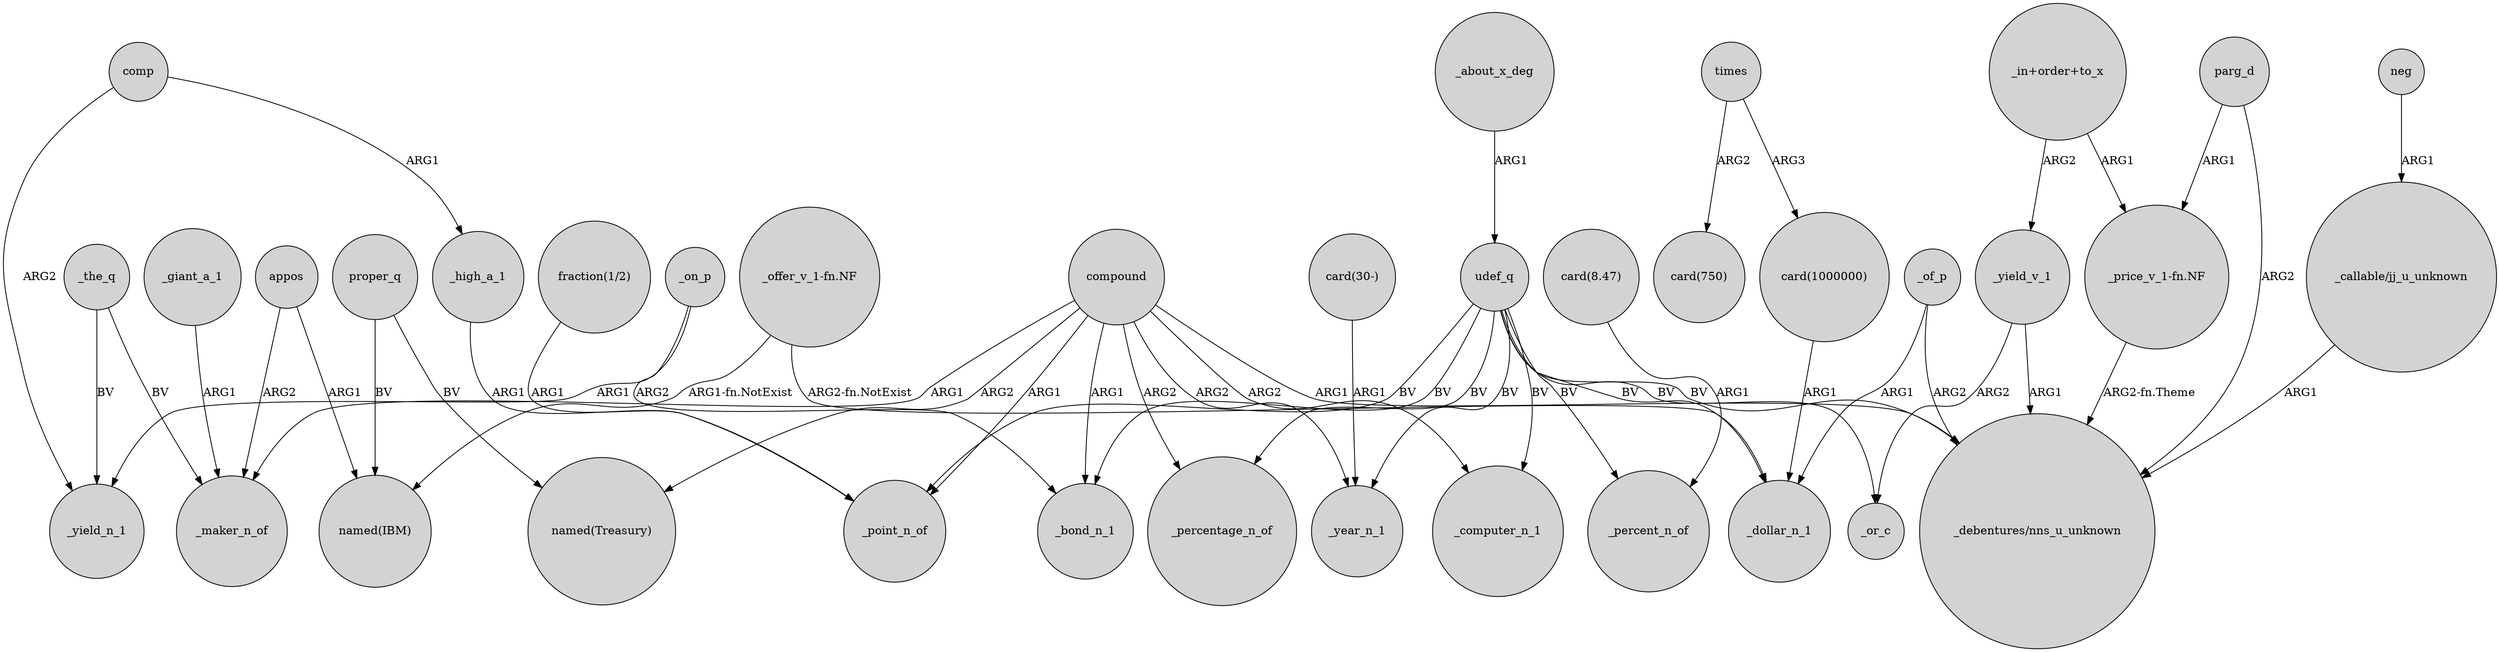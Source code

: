 digraph {
	node [shape=circle style=filled]
	_the_q -> _yield_n_1 [label=BV]
	"card(1000000)" -> _dollar_n_1 [label=ARG1]
	compound -> "named(Treasury)" [label=ARG2]
	_of_p -> "_debentures/nns_u_unknown" [label=ARG2]
	_giant_a_1 -> _maker_n_of [label=ARG1]
	comp -> _yield_n_1 [label=ARG2]
	"_callable/jj_u_unknown" -> "_debentures/nns_u_unknown" [label=ARG1]
	_of_p -> _dollar_n_1 [label=ARG1]
	appos -> "named(IBM)" [label=ARG1]
	compound -> _percentage_n_of [label=ARG2]
	compound -> _bond_n_1 [label=ARG1]
	_yield_v_1 -> _or_c [label=ARG2]
	compound -> _maker_n_of [label=ARG1]
	"card(30-)" -> _year_n_1 [label=ARG1]
	proper_q -> "named(IBM)" [label=BV]
	parg_d -> "_debentures/nns_u_unknown" [label=ARG2]
	comp -> _high_a_1 [label=ARG1]
	_the_q -> _maker_n_of [label=BV]
	compound -> "_debentures/nns_u_unknown" [label=ARG1]
	"fraction(1/2)" -> _point_n_of [label=ARG1]
	udef_q -> _or_c [label=BV]
	_about_x_deg -> udef_q [label=ARG1]
	udef_q -> _computer_n_1 [label=BV]
	"card(8.47)" -> _percent_n_of [label=ARG1]
	appos -> _maker_n_of [label=ARG2]
	compound -> _computer_n_1 [label=ARG2]
	compound -> _point_n_of [label=ARG1]
	"_offer_v_1-fn.NF" -> _dollar_n_1 [label="ARG2-fn.NotExist"]
	"_price_v_1-fn.NF" -> "_debentures/nns_u_unknown" [label="ARG2-fn.Theme"]
	"_in+order+to_x" -> "_price_v_1-fn.NF" [label=ARG1]
	udef_q -> _bond_n_1 [label=BV]
	"_in+order+to_x" -> _yield_v_1 [label=ARG2]
	times -> "card(1000000)" [label=ARG3]
	_yield_v_1 -> "_debentures/nns_u_unknown" [label=ARG1]
	udef_q -> "_debentures/nns_u_unknown" [label=BV]
	_on_p -> _bond_n_1 [label=ARG2]
	udef_q -> _percentage_n_of [label=BV]
	proper_q -> "named(Treasury)" [label=BV]
	parg_d -> "_price_v_1-fn.NF" [label=ARG1]
	compound -> _year_n_1 [label=ARG2]
	_high_a_1 -> _point_n_of [label=ARG1]
	udef_q -> _year_n_1 [label=BV]
	times -> "card(750)" [label=ARG2]
	udef_q -> _percent_n_of [label=BV]
	_on_p -> _yield_n_1 [label=ARG1]
	neg -> "_callable/jj_u_unknown" [label=ARG1]
	udef_q -> _dollar_n_1 [label=BV]
	"_offer_v_1-fn.NF" -> "named(IBM)" [label="ARG1-fn.NotExist"]
	udef_q -> _point_n_of [label=BV]
}
